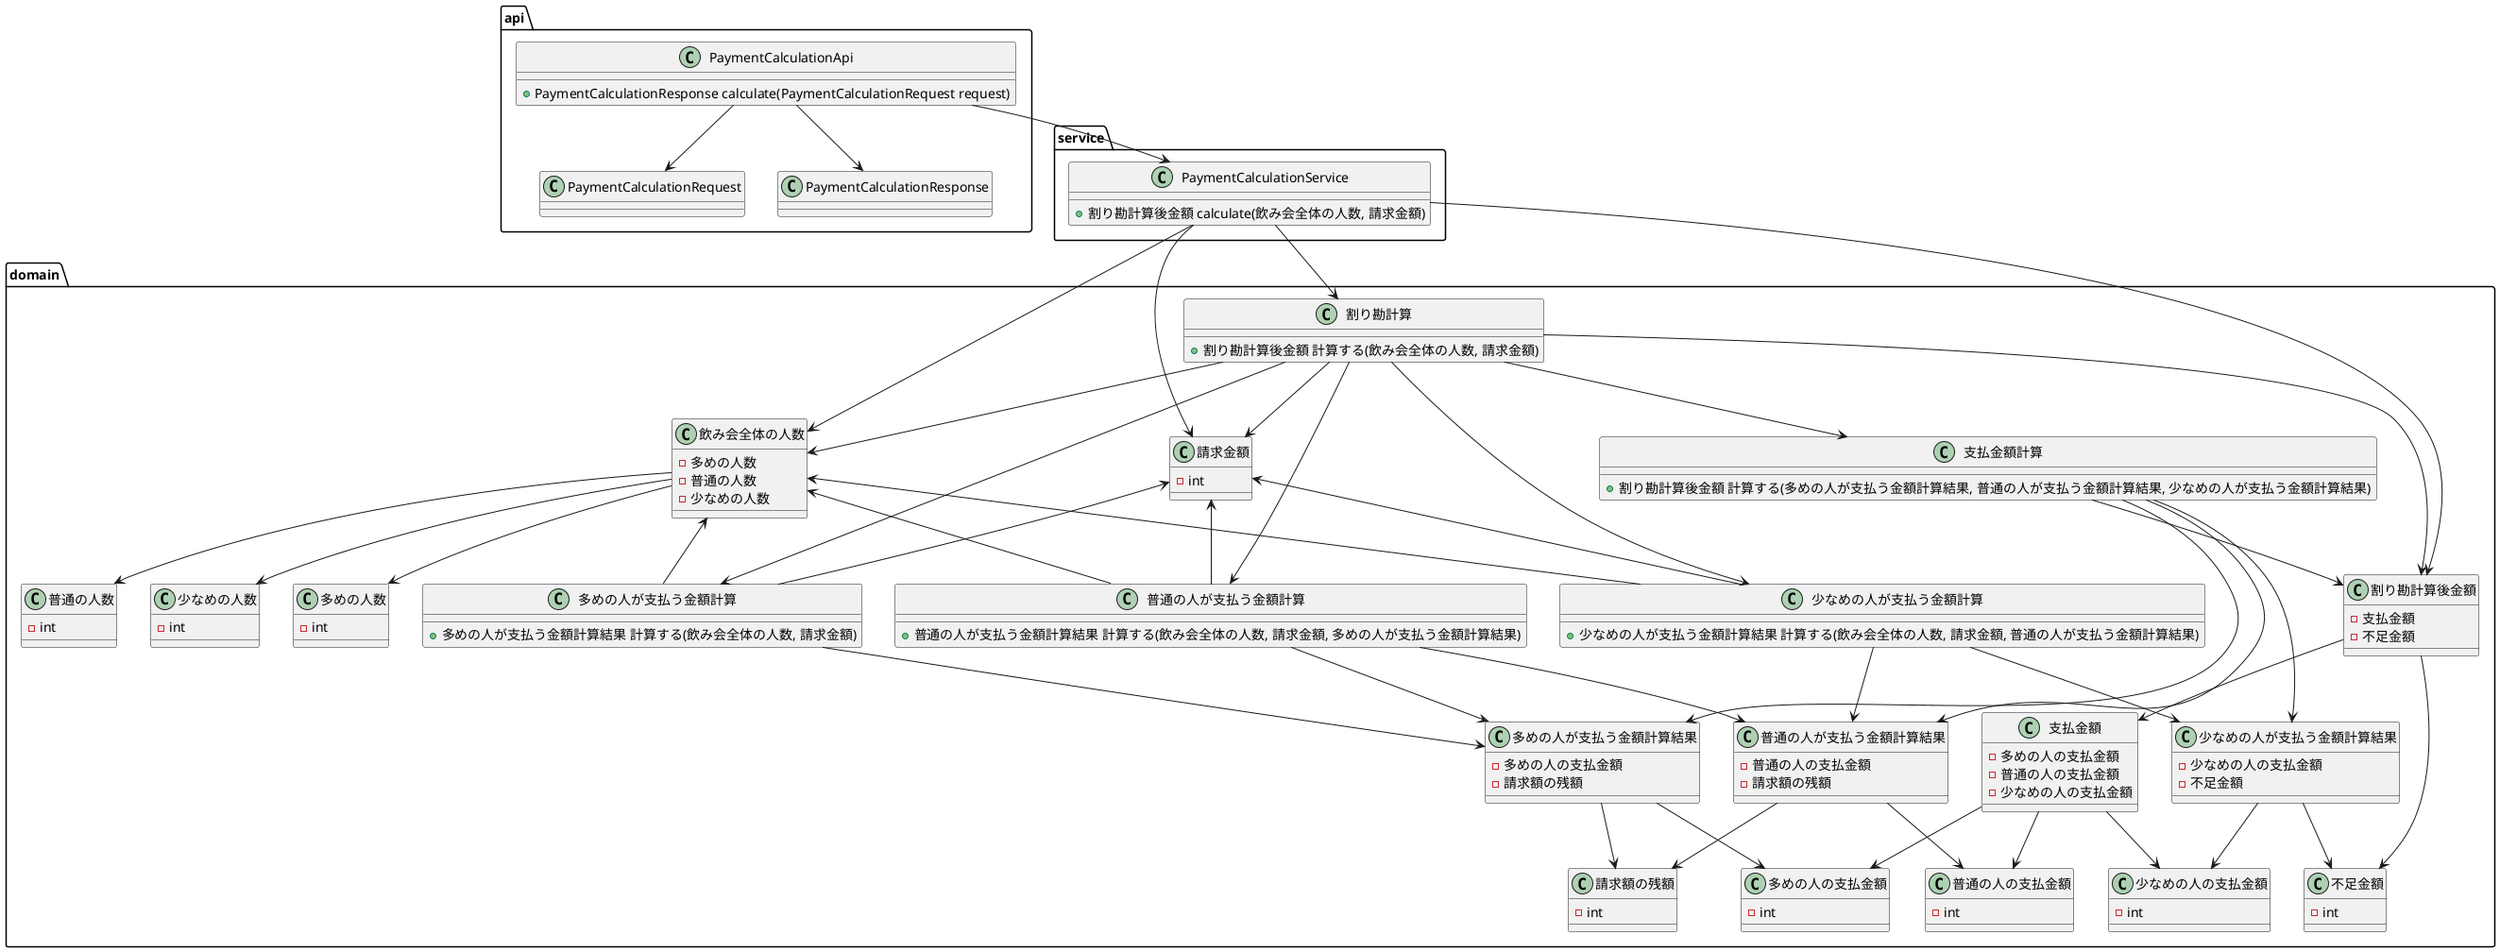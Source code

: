 @startuml
package api {
    class PaymentCalculationApi {
        + PaymentCalculationResponse calculate(PaymentCalculationRequest request)
    }
    class PaymentCalculationRequest {
    }
    class PaymentCalculationResponse {
    }
}
package service {
    class PaymentCalculationService {
        + 割り勘計算後金額 calculate(飲み会全体の人数, 請求金額)
    }
}
package domain {
    class 飲み会全体の人数 {
        - 多めの人数
        - 普通の人数
        - 少なめの人数
    }
    class 多めの人数 {
        - int
    }

    class 普通の人数 {
        - int
     }

    class 少なめの人数 {
        - int
     }

    class 請求金額 {
        - int
    }

    class 支払金額 {
        - 多めの人の支払金額
        - 普通の人の支払金額
        - 少なめの人の支払金額
    }

    class 多めの人の支払金額 {
        - int
    }

    class 普通の人の支払金額 {
        - int
    }

    class 少なめの人の支払金額 {
        - int
    }

    class 不足金額 {
        - int
    }

    class 割り勘計算後金額 {
        - 支払金額
        - 不足金額
    }


    class 割り勘計算 {
        + 割り勘計算後金額 計算する(飲み会全体の人数, 請求金額)
    }

    class 多めの人が支払う金額計算 {
        + 多めの人が支払う金額計算結果 計算する(飲み会全体の人数, 請求金額)
    }

    class 普通の人が支払う金額計算 {
        + 普通の人が支払う金額計算結果 計算する(飲み会全体の人数, 請求金額, 多めの人が支払う金額計算結果)
    }

    class 少なめの人が支払う金額計算 {
        + 少なめの人が支払う金額計算結果 計算する(飲み会全体の人数, 請求金額, 普通の人が支払う金額計算結果)
    }

    class 多めの人が支払う金額計算結果 {
        - 多めの人の支払金額
        - 請求額の残額
    }

    class 普通の人が支払う金額計算結果 {
        - 普通の人の支払金額
        - 請求額の残額
    }

    class 少なめの人が支払う金額計算結果 {
        - 少なめの人の支払金額
        - 不足金額
    }

    class 請求額の残額 {
        - int
    }

    class 支払金額計算 {
        + 割り勘計算後金額 計算する(多めの人が支払う金額計算結果, 普通の人が支払う金額計算結果, 少なめの人が支払う金額計算結果)
    }

}
PaymentCalculationApi --> PaymentCalculationRequest
PaymentCalculationApi --> PaymentCalculationResponse
PaymentCalculationApi --> PaymentCalculationService
PaymentCalculationService --> 割り勘計算
PaymentCalculationService -down-> 請求金額
PaymentCalculationService --> 割り勘計算後金額
PaymentCalculationService --> 飲み会全体の人数
割り勘計算 --> 飲み会全体の人数
割り勘計算 -down-> 請求金額
割り勘計算 --> 割り勘計算後金額
割り勘計算後金額 --> 支払金額
割り勘計算後金額 --> 不足金額
支払金額 --> 多めの人の支払金額
支払金額 --> 普通の人の支払金額
支払金額 --> 少なめの人の支払金額
割り勘計算 --> 多めの人が支払う金額計算
割り勘計算 --> 普通の人が支払う金額計算
割り勘計算 --> 少なめの人が支払う金額計算
割り勘計算 --> 支払金額計算
多めの人が支払う金額計算 -up-> 飲み会全体の人数
多めの人が支払う金額計算 -up-> 請求金額
多めの人が支払う金額計算 --> 多めの人が支払う金額計算結果
多めの人が支払う金額計算結果 --> 多めの人の支払金額
多めの人が支払う金額計算結果 --> 請求額の残額
普通の人が支払う金額計算 -up-> 飲み会全体の人数
普通の人が支払う金額計算 -up-> 請求金額
普通の人が支払う金額計算 --> 多めの人が支払う金額計算結果
普通の人が支払う金額計算 --> 普通の人が支払う金額計算結果
普通の人が支払う金額計算結果 --> 普通の人の支払金額
普通の人が支払う金額計算結果 --> 請求額の残額
少なめの人が支払う金額計算 -up-> 飲み会全体の人数
少なめの人が支払う金額計算 -up-> 請求金額
少なめの人が支払う金額計算 --> 普通の人が支払う金額計算結果
少なめの人が支払う金額計算 --> 少なめの人が支払う金額計算結果
少なめの人が支払う金額計算結果 --> 少なめの人の支払金額
少なめの人が支払う金額計算結果 --> 不足金額
支払金額計算 --> 多めの人が支払う金額計算結果
支払金額計算 --> 普通の人が支払う金額計算結果
支払金額計算 --> 少なめの人が支払う金額計算結果
支払金額計算 --> 割り勘計算後金額
飲み会全体の人数 -down-> 多めの人数
飲み会全体の人数 -down-> 普通の人数
飲み会全体の人数 -down-> 少なめの人数
@enduml